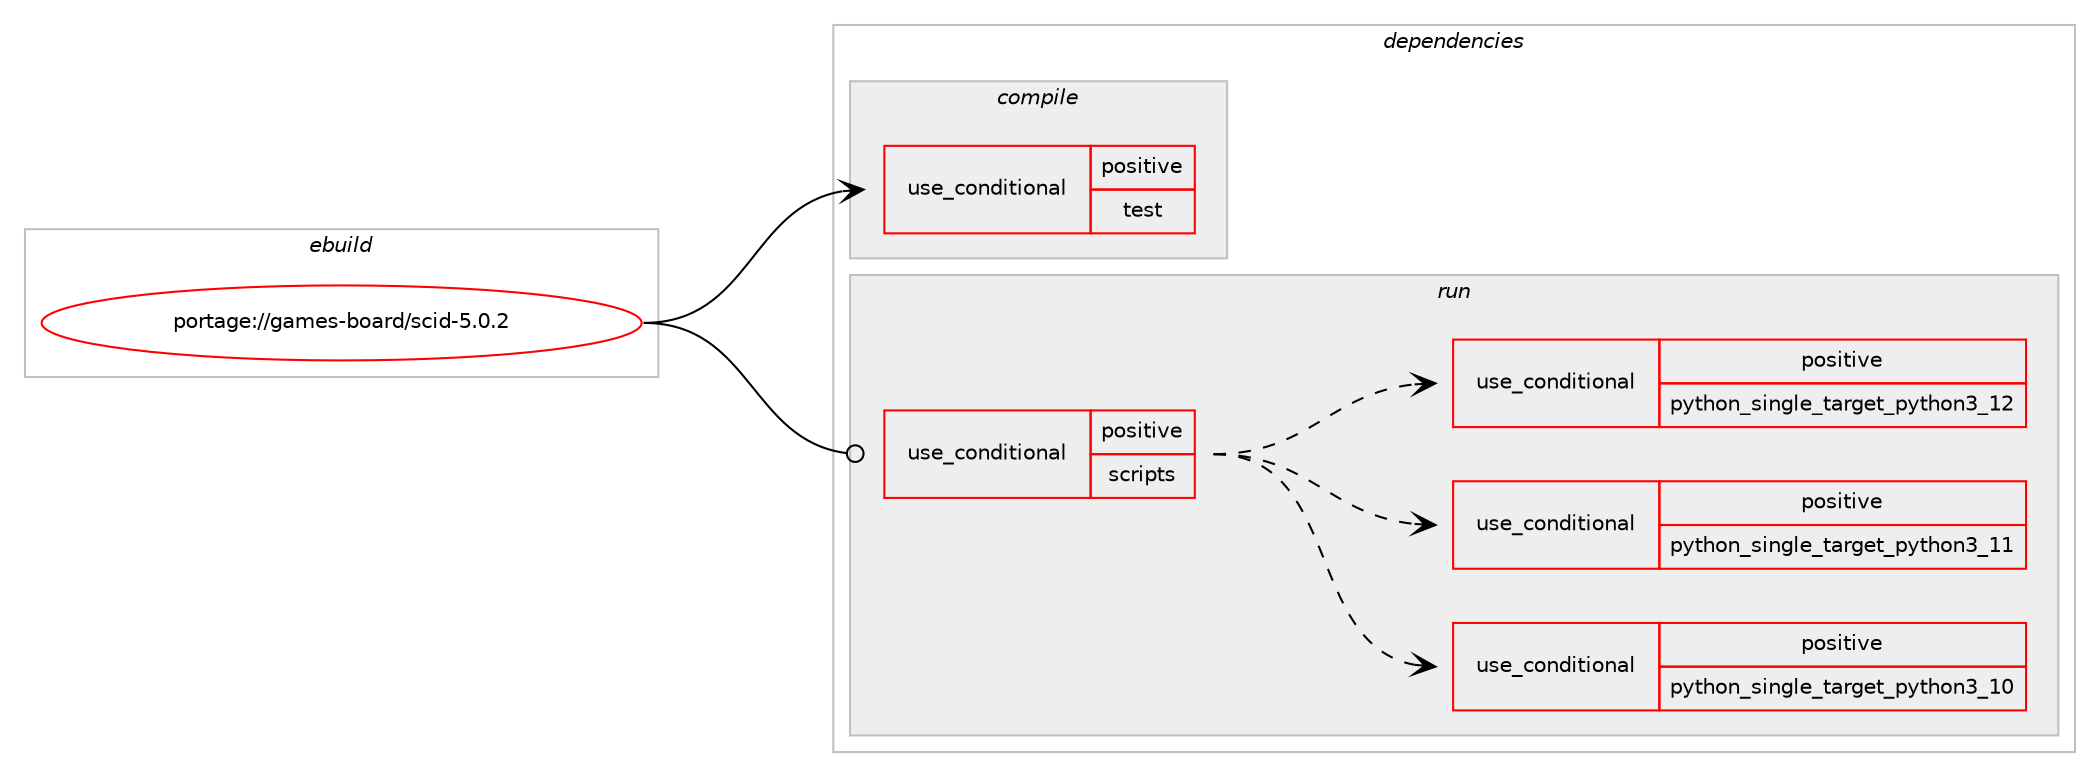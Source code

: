 digraph prolog {

# *************
# Graph options
# *************

newrank=true;
concentrate=true;
compound=true;
graph [rankdir=LR,fontname=Helvetica,fontsize=10,ranksep=1.5];#, ranksep=2.5, nodesep=0.2];
edge  [arrowhead=vee];
node  [fontname=Helvetica,fontsize=10];

# **********
# The ebuild
# **********

subgraph cluster_leftcol {
color=gray;
rank=same;
label=<<i>ebuild</i>>;
id [label="portage://games-board/scid-5.0.2", color=red, width=4, href="../games-board/scid-5.0.2.svg"];
}

# ****************
# The dependencies
# ****************

subgraph cluster_midcol {
color=gray;
label=<<i>dependencies</i>>;
subgraph cluster_compile {
fillcolor="#eeeeee";
style=filled;
label=<<i>compile</i>>;
subgraph cond61634 {
dependency114559 [label=<<TABLE BORDER="0" CELLBORDER="1" CELLSPACING="0" CELLPADDING="4"><TR><TD ROWSPAN="3" CELLPADDING="10">use_conditional</TD></TR><TR><TD>positive</TD></TR><TR><TD>test</TD></TR></TABLE>>, shape=none, color=red];
# *** BEGIN UNKNOWN DEPENDENCY TYPE (TODO) ***
# dependency114559 -> package_dependency(portage://games-board/scid-5.0.2,install,no,dev-cpp,gtest,none,[,,],[],[])
# *** END UNKNOWN DEPENDENCY TYPE (TODO) ***

}
id:e -> dependency114559:w [weight=20,style="solid",arrowhead="vee"];
# *** BEGIN UNKNOWN DEPENDENCY TYPE (TODO) ***
# id -> package_dependency(portage://games-board/scid-5.0.2,install,no,dev-lang,tcl,none,[,,],any_same_slot,[])
# *** END UNKNOWN DEPENDENCY TYPE (TODO) ***

# *** BEGIN UNKNOWN DEPENDENCY TYPE (TODO) ***
# id -> package_dependency(portage://games-board/scid-5.0.2,install,no,dev-lang,tk,none,[,,],[],[])
# *** END UNKNOWN DEPENDENCY TYPE (TODO) ***

}
subgraph cluster_compileandrun {
fillcolor="#eeeeee";
style=filled;
label=<<i>compile and run</i>>;
}
subgraph cluster_run {
fillcolor="#eeeeee";
style=filled;
label=<<i>run</i>>;
subgraph cond61635 {
dependency114560 [label=<<TABLE BORDER="0" CELLBORDER="1" CELLSPACING="0" CELLPADDING="4"><TR><TD ROWSPAN="3" CELLPADDING="10">use_conditional</TD></TR><TR><TD>positive</TD></TR><TR><TD>scripts</TD></TR></TABLE>>, shape=none, color=red];
subgraph cond61636 {
dependency114561 [label=<<TABLE BORDER="0" CELLBORDER="1" CELLSPACING="0" CELLPADDING="4"><TR><TD ROWSPAN="3" CELLPADDING="10">use_conditional</TD></TR><TR><TD>positive</TD></TR><TR><TD>python_single_target_python3_10</TD></TR></TABLE>>, shape=none, color=red];
# *** BEGIN UNKNOWN DEPENDENCY TYPE (TODO) ***
# dependency114561 -> package_dependency(portage://games-board/scid-5.0.2,run,no,dev-lang,python,none,[,,],[slot(3.10)],[])
# *** END UNKNOWN DEPENDENCY TYPE (TODO) ***

}
dependency114560:e -> dependency114561:w [weight=20,style="dashed",arrowhead="vee"];
subgraph cond61637 {
dependency114562 [label=<<TABLE BORDER="0" CELLBORDER="1" CELLSPACING="0" CELLPADDING="4"><TR><TD ROWSPAN="3" CELLPADDING="10">use_conditional</TD></TR><TR><TD>positive</TD></TR><TR><TD>python_single_target_python3_11</TD></TR></TABLE>>, shape=none, color=red];
# *** BEGIN UNKNOWN DEPENDENCY TYPE (TODO) ***
# dependency114562 -> package_dependency(portage://games-board/scid-5.0.2,run,no,dev-lang,python,none,[,,],[slot(3.11)],[])
# *** END UNKNOWN DEPENDENCY TYPE (TODO) ***

}
dependency114560:e -> dependency114562:w [weight=20,style="dashed",arrowhead="vee"];
subgraph cond61638 {
dependency114563 [label=<<TABLE BORDER="0" CELLBORDER="1" CELLSPACING="0" CELLPADDING="4"><TR><TD ROWSPAN="3" CELLPADDING="10">use_conditional</TD></TR><TR><TD>positive</TD></TR><TR><TD>python_single_target_python3_12</TD></TR></TABLE>>, shape=none, color=red];
# *** BEGIN UNKNOWN DEPENDENCY TYPE (TODO) ***
# dependency114563 -> package_dependency(portage://games-board/scid-5.0.2,run,no,dev-lang,python,none,[,,],[slot(3.12)],[])
# *** END UNKNOWN DEPENDENCY TYPE (TODO) ***

}
dependency114560:e -> dependency114563:w [weight=20,style="dashed",arrowhead="vee"];
}
id:e -> dependency114560:w [weight=20,style="solid",arrowhead="odot"];
# *** BEGIN UNKNOWN DEPENDENCY TYPE (TODO) ***
# id -> package_dependency(portage://games-board/scid-5.0.2,run,no,dev-lang,tcl,none,[,,],any_same_slot,[])
# *** END UNKNOWN DEPENDENCY TYPE (TODO) ***

# *** BEGIN UNKNOWN DEPENDENCY TYPE (TODO) ***
# id -> package_dependency(portage://games-board/scid-5.0.2,run,no,dev-lang,tk,none,[,,],[],[])
# *** END UNKNOWN DEPENDENCY TYPE (TODO) ***

# *** BEGIN UNKNOWN DEPENDENCY TYPE (TODO) ***
# id -> package_dependency(portage://games-board/scid-5.0.2,run,no,dev-tcltk,tkimg,none,[,,],[],[])
# *** END UNKNOWN DEPENDENCY TYPE (TODO) ***

}
}

# **************
# The candidates
# **************

subgraph cluster_choices {
rank=same;
color=gray;
label=<<i>candidates</i>>;

}

}
